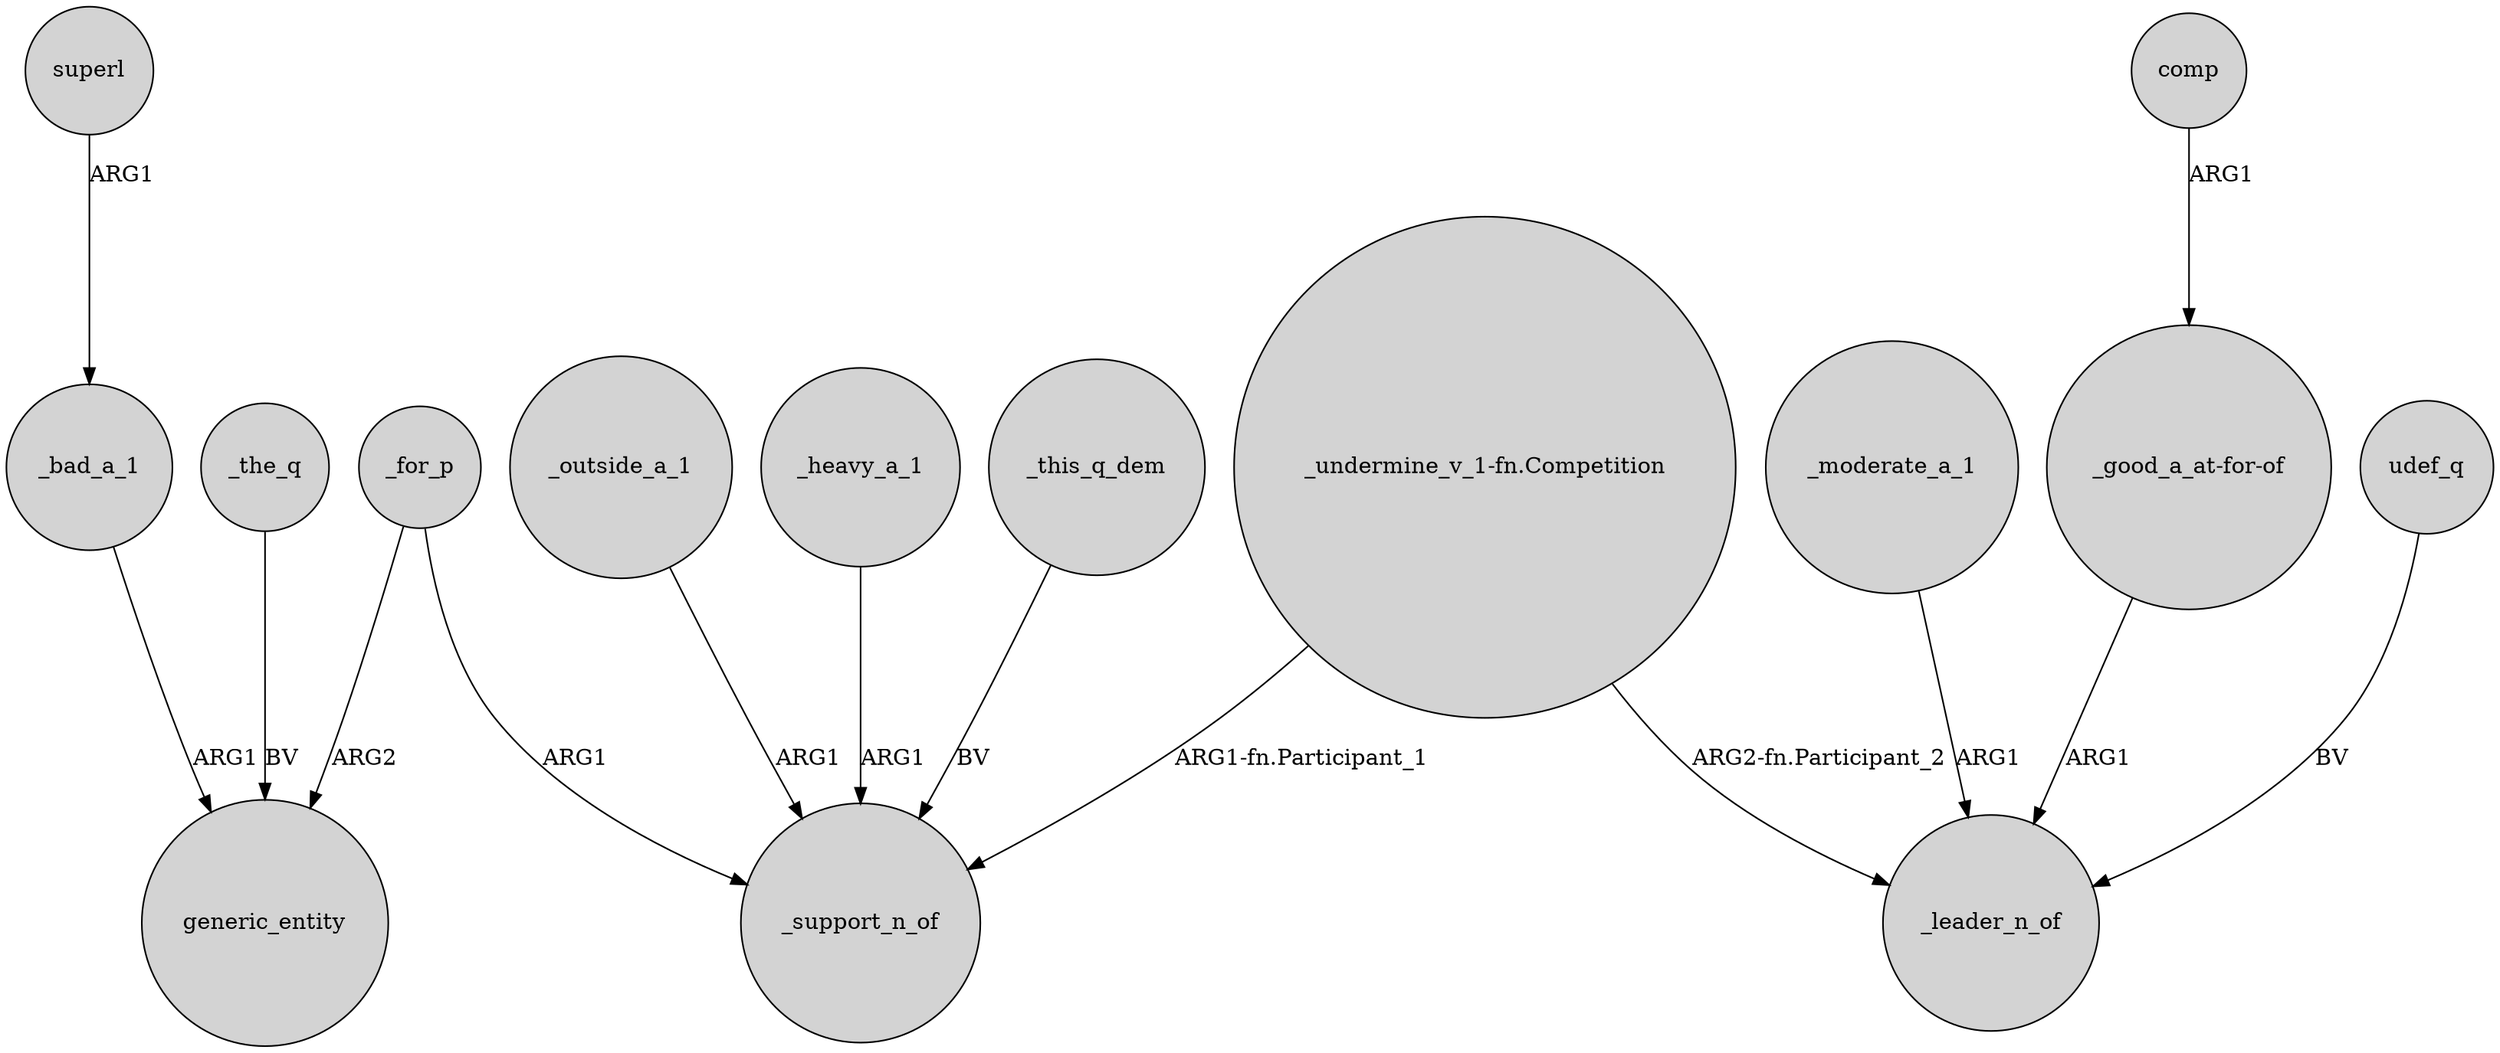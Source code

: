 digraph {
	node [shape=circle style=filled]
	_for_p -> generic_entity [label=ARG2]
	_moderate_a_1 -> _leader_n_of [label=ARG1]
	_this_q_dem -> _support_n_of [label=BV]
	_for_p -> _support_n_of [label=ARG1]
	_outside_a_1 -> _support_n_of [label=ARG1]
	_heavy_a_1 -> _support_n_of [label=ARG1]
	_the_q -> generic_entity [label=BV]
	"_undermine_v_1-fn.Competition" -> _support_n_of [label="ARG1-fn.Participant_1"]
	"_undermine_v_1-fn.Competition" -> _leader_n_of [label="ARG2-fn.Participant_2"]
	comp -> "_good_a_at-for-of" [label=ARG1]
	udef_q -> _leader_n_of [label=BV]
	"_good_a_at-for-of" -> _leader_n_of [label=ARG1]
	superl -> _bad_a_1 [label=ARG1]
	_bad_a_1 -> generic_entity [label=ARG1]
}
